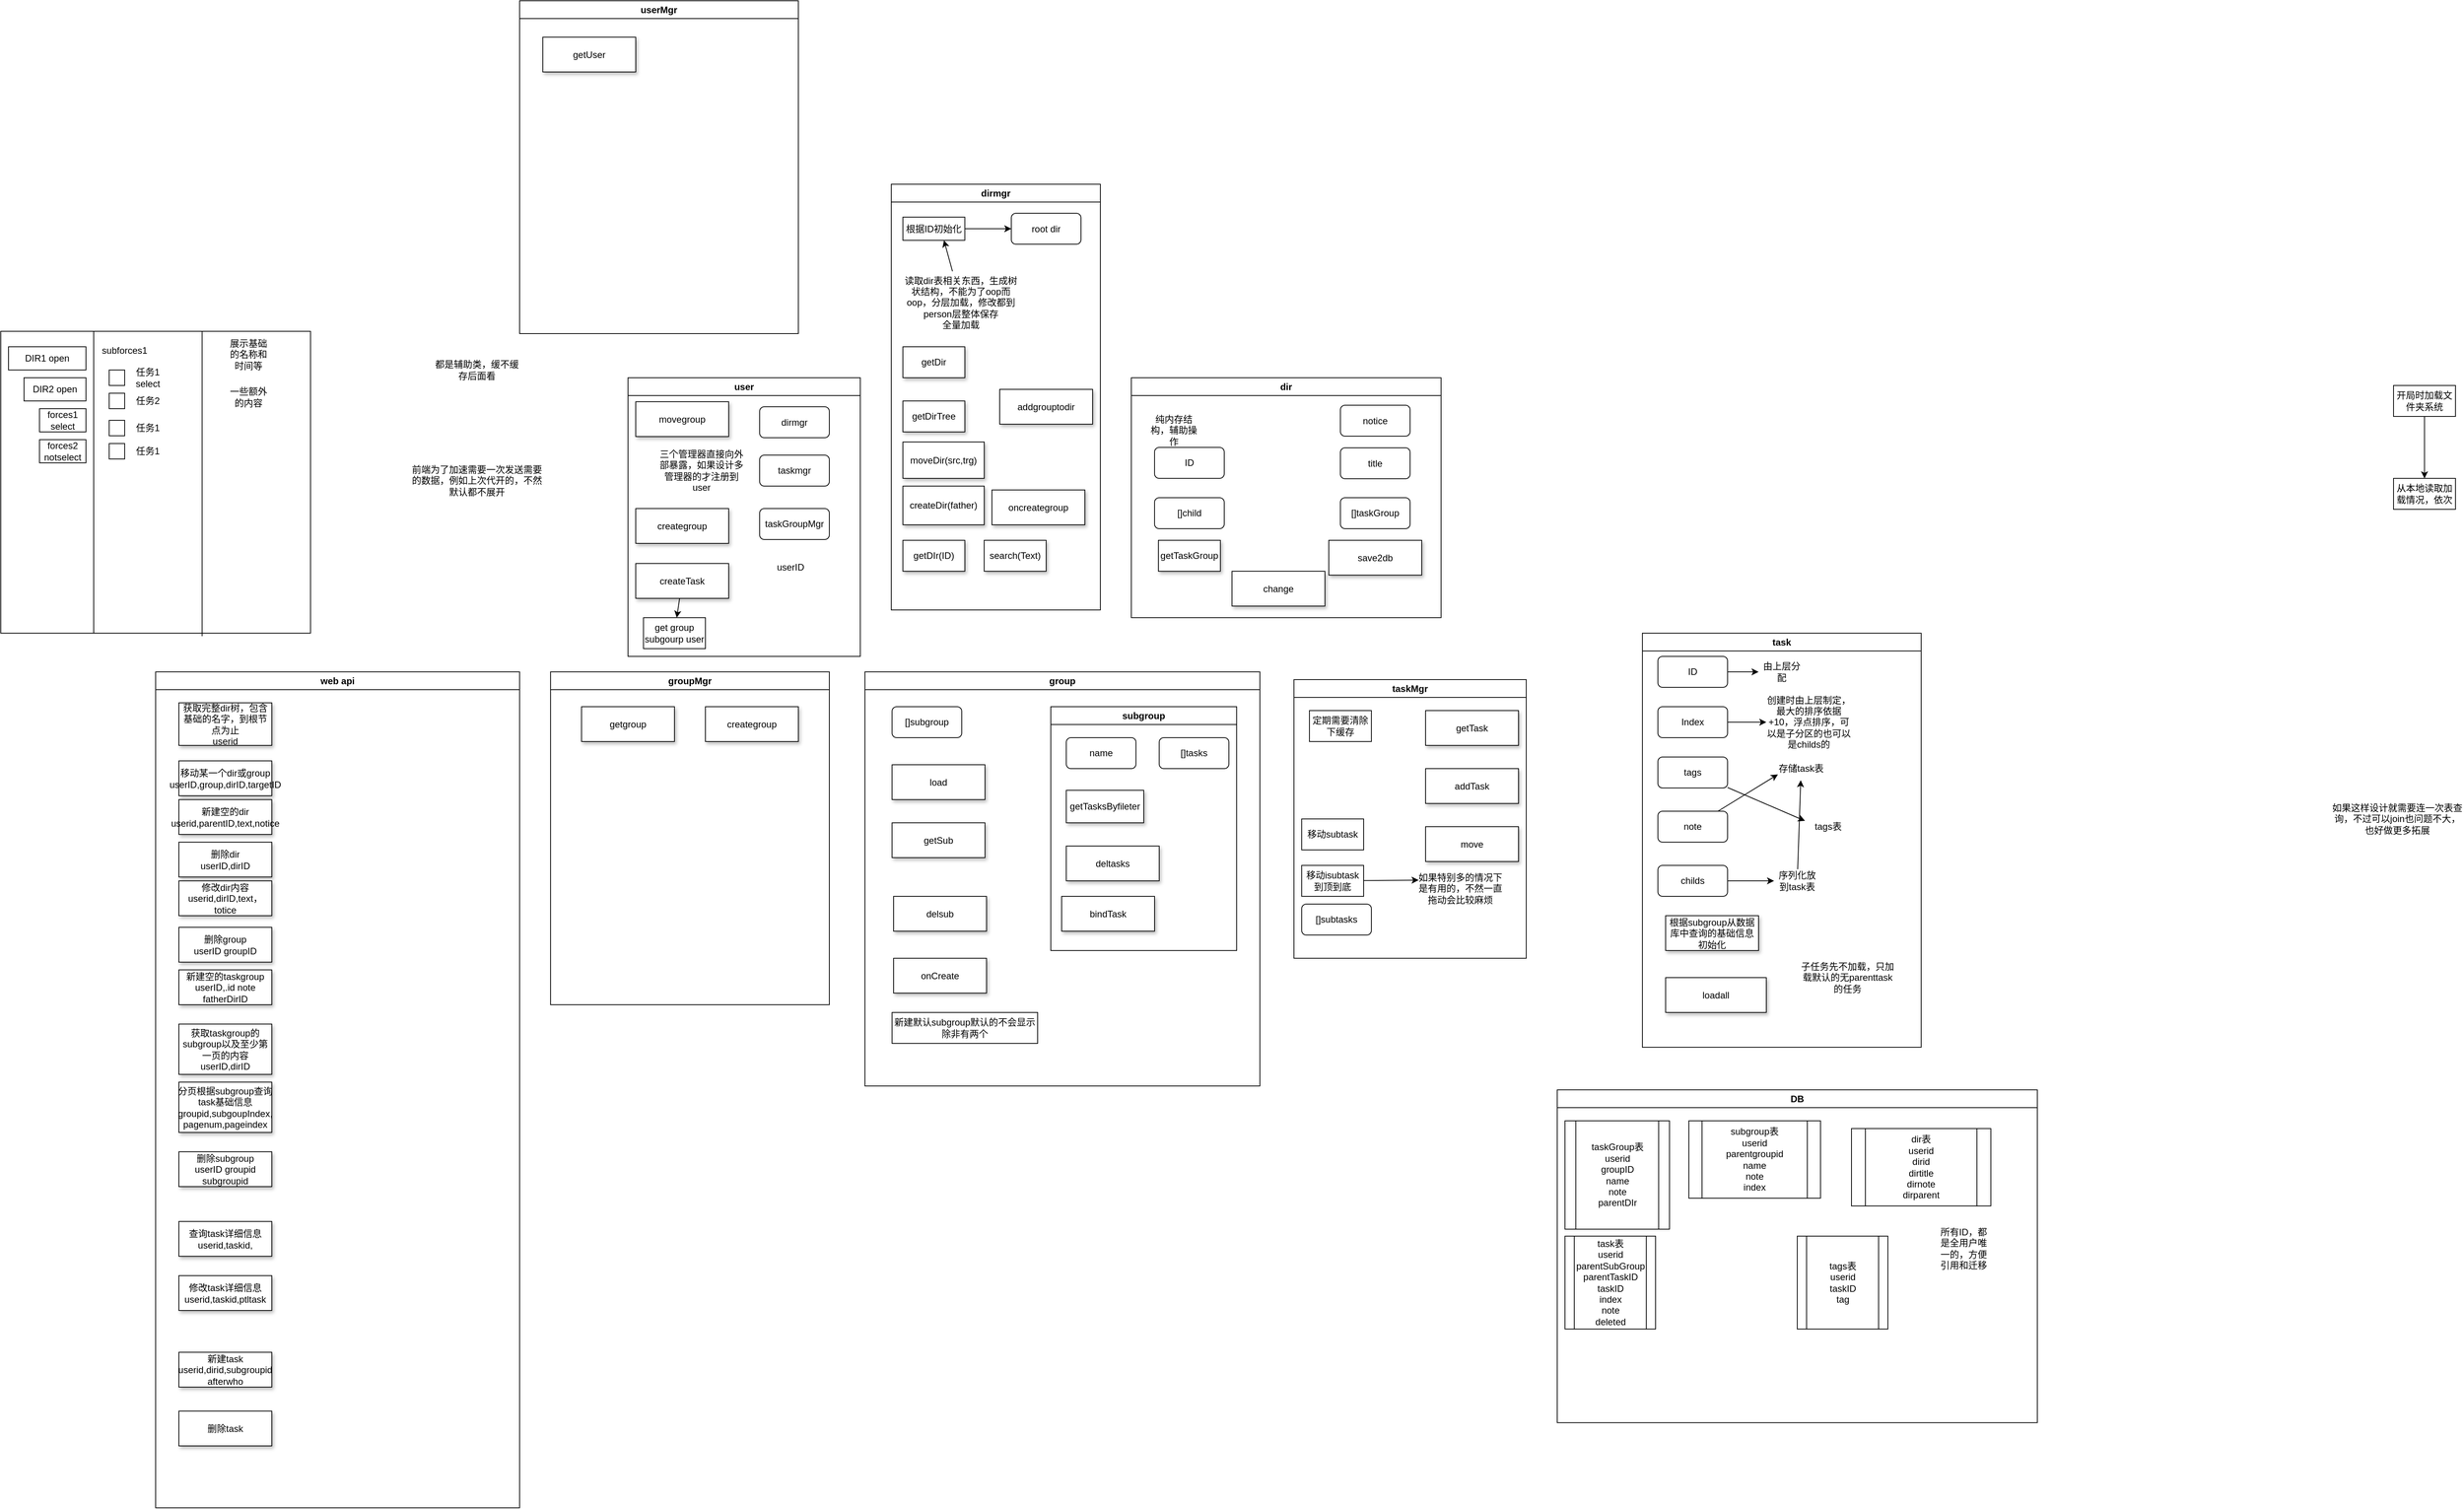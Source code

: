 <mxfile>
    <diagram id="U8_7rPyPP9F2TlcvUt8w" name="第 1 页">
        <mxGraphModel dx="4379" dy="1997" grid="1" gridSize="10" guides="1" tooltips="1" connect="1" arrows="1" fold="1" page="1" pageScale="1" pageWidth="827" pageHeight="1169" math="0" shadow="0">
            <root>
                <mxCell id="0"/>
                <mxCell id="1" parent="0"/>
                <mxCell id="12" value="" style="edgeStyle=none;html=1;" parent="1" source="10" target="11" edge="1">
                    <mxGeometry relative="1" as="geometry"/>
                </mxCell>
                <mxCell id="10" value="开局时加载文件夹系统" style="rounded=0;whiteSpace=wrap;html=1;" parent="1" vertex="1">
                    <mxGeometry x="-190.0" y="80" width="80" height="40" as="geometry"/>
                </mxCell>
                <mxCell id="11" value="从本地读取加载情况，依次" style="rounded=0;whiteSpace=wrap;html=1;" parent="1" vertex="1">
                    <mxGeometry x="-190.0" y="200" width="80" height="40" as="geometry"/>
                </mxCell>
                <mxCell id="13" value="" style="rounded=0;whiteSpace=wrap;html=1;" parent="1" vertex="1">
                    <mxGeometry x="-3280" y="10" width="400" height="390" as="geometry"/>
                </mxCell>
                <mxCell id="14" value="" style="endArrow=none;html=1;" parent="1" edge="1">
                    <mxGeometry width="50" height="50" relative="1" as="geometry">
                        <mxPoint x="-3160" y="400" as="sourcePoint"/>
                        <mxPoint x="-3160" y="10" as="targetPoint"/>
                    </mxGeometry>
                </mxCell>
                <mxCell id="15" value="DIR1 open" style="rounded=0;whiteSpace=wrap;html=1;" parent="1" vertex="1">
                    <mxGeometry x="-3270" y="30" width="100" height="30" as="geometry"/>
                </mxCell>
                <mxCell id="16" value="DIR2 open" style="rounded=0;whiteSpace=wrap;html=1;" parent="1" vertex="1">
                    <mxGeometry x="-3250" y="70" width="80" height="30" as="geometry"/>
                </mxCell>
                <mxCell id="17" value="forces1 select" style="rounded=0;whiteSpace=wrap;html=1;" parent="1" vertex="1">
                    <mxGeometry x="-3230" y="110" width="60" height="30" as="geometry"/>
                </mxCell>
                <mxCell id="18" value="forces2 notselect" style="rounded=0;whiteSpace=wrap;html=1;" parent="1" vertex="1">
                    <mxGeometry x="-3230" y="150" width="60" height="30" as="geometry"/>
                </mxCell>
                <mxCell id="19" value="subforces1" style="text;html=1;strokeColor=none;fillColor=none;align=center;verticalAlign=middle;whiteSpace=wrap;rounded=0;" parent="1" vertex="1">
                    <mxGeometry x="-3150" y="20" width="60" height="30" as="geometry"/>
                </mxCell>
                <mxCell id="22" value="" style="rounded=0;whiteSpace=wrap;html=1;" parent="1" vertex="1">
                    <mxGeometry x="-3140" y="60" width="20" height="20" as="geometry"/>
                </mxCell>
                <mxCell id="23" value="任务1 select" style="text;html=1;strokeColor=none;fillColor=none;align=center;verticalAlign=middle;whiteSpace=wrap;rounded=0;" parent="1" vertex="1">
                    <mxGeometry x="-3120" y="55" width="60" height="30" as="geometry"/>
                </mxCell>
                <mxCell id="32" value="" style="rounded=0;whiteSpace=wrap;html=1;" parent="1" vertex="1">
                    <mxGeometry x="-3140" y="90" width="20" height="20" as="geometry"/>
                </mxCell>
                <mxCell id="33" value="任务2" style="text;html=1;strokeColor=none;fillColor=none;align=center;verticalAlign=middle;whiteSpace=wrap;rounded=0;" parent="1" vertex="1">
                    <mxGeometry x="-3120" y="85" width="60" height="30" as="geometry"/>
                </mxCell>
                <mxCell id="34" value="" style="rounded=0;whiteSpace=wrap;html=1;" parent="1" vertex="1">
                    <mxGeometry x="-3140" y="125" width="20" height="20" as="geometry"/>
                </mxCell>
                <mxCell id="35" value="任务1" style="text;html=1;strokeColor=none;fillColor=none;align=center;verticalAlign=middle;whiteSpace=wrap;rounded=0;" parent="1" vertex="1">
                    <mxGeometry x="-3120" y="120" width="60" height="30" as="geometry"/>
                </mxCell>
                <mxCell id="36" value="" style="rounded=0;whiteSpace=wrap;html=1;" parent="1" vertex="1">
                    <mxGeometry x="-3140" y="155" width="20" height="20" as="geometry"/>
                </mxCell>
                <mxCell id="37" value="任务1" style="text;html=1;strokeColor=none;fillColor=none;align=center;verticalAlign=middle;whiteSpace=wrap;rounded=0;" parent="1" vertex="1">
                    <mxGeometry x="-3120" y="150" width="60" height="30" as="geometry"/>
                </mxCell>
                <mxCell id="38" value="" style="endArrow=none;html=1;exitX=0.65;exitY=1.01;exitDx=0;exitDy=0;exitPerimeter=0;" parent="1" source="13" edge="1">
                    <mxGeometry width="50" height="50" relative="1" as="geometry">
                        <mxPoint x="-3070" y="60" as="sourcePoint"/>
                        <mxPoint x="-3020" y="10" as="targetPoint"/>
                    </mxGeometry>
                </mxCell>
                <mxCell id="39" value="展示基础的名称和时间等" style="text;html=1;strokeColor=none;fillColor=none;align=center;verticalAlign=middle;whiteSpace=wrap;rounded=0;" parent="1" vertex="1">
                    <mxGeometry x="-2990" y="25" width="60" height="30" as="geometry"/>
                </mxCell>
                <mxCell id="40" value="一些额外的内容" style="text;html=1;strokeColor=none;fillColor=none;align=center;verticalAlign=middle;whiteSpace=wrap;rounded=0;" parent="1" vertex="1">
                    <mxGeometry x="-2990" y="80" width="60" height="30" as="geometry"/>
                </mxCell>
                <mxCell id="42" value="task" style="swimlane;whiteSpace=wrap;html=1;" parent="1" vertex="1">
                    <mxGeometry x="-1160" y="400" width="360" height="535" as="geometry"/>
                </mxCell>
                <mxCell id="54" value="" style="edgeStyle=none;html=1;" parent="42" source="43" target="53" edge="1">
                    <mxGeometry relative="1" as="geometry"/>
                </mxCell>
                <mxCell id="43" value="ID" style="rounded=1;whiteSpace=wrap;html=1;" parent="42" vertex="1">
                    <mxGeometry x="20" y="30" width="90" height="40" as="geometry"/>
                </mxCell>
                <mxCell id="59" value="" style="edgeStyle=none;html=1;" parent="42" source="44" target="58" edge="1">
                    <mxGeometry relative="1" as="geometry"/>
                </mxCell>
                <mxCell id="44" value="Index" style="rounded=1;whiteSpace=wrap;html=1;" parent="42" vertex="1">
                    <mxGeometry x="20" y="95" width="90" height="40" as="geometry"/>
                </mxCell>
                <mxCell id="63" style="edgeStyle=none;html=1;entryX=0;entryY=0.25;entryDx=0;entryDy=0;" parent="42" source="45" target="62" edge="1">
                    <mxGeometry relative="1" as="geometry"/>
                </mxCell>
                <mxCell id="45" value="tags" style="rounded=1;whiteSpace=wrap;html=1;" parent="42" vertex="1">
                    <mxGeometry x="20" y="160" width="90" height="40" as="geometry"/>
                </mxCell>
                <mxCell id="57" style="edgeStyle=none;html=1;entryX=0;entryY=0.75;entryDx=0;entryDy=0;" parent="42" source="46" target="55" edge="1">
                    <mxGeometry relative="1" as="geometry"/>
                </mxCell>
                <mxCell id="46" value="note" style="rounded=1;whiteSpace=wrap;html=1;" parent="42" vertex="1">
                    <mxGeometry x="20" y="230" width="90" height="40" as="geometry"/>
                </mxCell>
                <mxCell id="64" style="edgeStyle=none;html=1;entryX=0;entryY=0.5;entryDx=0;entryDy=0;" parent="42" source="47" target="65" edge="1">
                    <mxGeometry relative="1" as="geometry"/>
                </mxCell>
                <mxCell id="47" value="childs" style="rounded=1;whiteSpace=wrap;html=1;" parent="42" vertex="1">
                    <mxGeometry x="20" y="300" width="90" height="40" as="geometry"/>
                </mxCell>
                <mxCell id="53" value="由上层分配" style="text;html=1;strokeColor=none;fillColor=none;align=center;verticalAlign=middle;whiteSpace=wrap;rounded=0;" parent="42" vertex="1">
                    <mxGeometry x="150" y="35" width="60" height="30" as="geometry"/>
                </mxCell>
                <mxCell id="55" value="存储task表" style="text;html=1;strokeColor=none;fillColor=none;align=center;verticalAlign=middle;whiteSpace=wrap;rounded=0;" parent="42" vertex="1">
                    <mxGeometry x="175" y="160" width="60" height="30" as="geometry"/>
                </mxCell>
                <mxCell id="58" value="创建时由上层制定，最大的排序依据+10，浮点排序，可以是子分区的也可以是childs的" style="text;html=1;strokeColor=none;fillColor=none;align=center;verticalAlign=middle;whiteSpace=wrap;rounded=0;" parent="42" vertex="1">
                    <mxGeometry x="160" y="100" width="110" height="30" as="geometry"/>
                </mxCell>
                <mxCell id="62" value="tags表" style="text;html=1;strokeColor=none;fillColor=none;align=center;verticalAlign=middle;whiteSpace=wrap;rounded=0;" parent="42" vertex="1">
                    <mxGeometry x="210" y="235" width="60" height="30" as="geometry"/>
                </mxCell>
                <mxCell id="66" style="edgeStyle=none;html=1;" parent="42" source="65" target="55" edge="1">
                    <mxGeometry relative="1" as="geometry"/>
                </mxCell>
                <mxCell id="65" value="序列化放到task表" style="text;html=1;strokeColor=none;fillColor=none;align=center;verticalAlign=middle;whiteSpace=wrap;rounded=0;" parent="42" vertex="1">
                    <mxGeometry x="170" y="305" width="60" height="30" as="geometry"/>
                </mxCell>
                <mxCell id="105" value="loadall" style="rounded=0;whiteSpace=wrap;html=1;shadow=1;glass=0;" parent="42" vertex="1">
                    <mxGeometry x="30" y="445" width="130" height="45" as="geometry"/>
                </mxCell>
                <mxCell id="130" value="根据subgroup从数据库中查询的基础信息初始化" style="rounded=0;whiteSpace=wrap;html=1;shadow=1;glass=0;" parent="42" vertex="1">
                    <mxGeometry x="30" y="365" width="120" height="45" as="geometry"/>
                </mxCell>
                <mxCell id="151" value="子任务先不加载，只加载默认的无parenttask的任务" style="text;html=1;strokeColor=none;fillColor=none;align=center;verticalAlign=middle;whiteSpace=wrap;rounded=0;" parent="42" vertex="1">
                    <mxGeometry x="200" y="420" width="130" height="50" as="geometry"/>
                </mxCell>
                <mxCell id="68" value="user" style="swimlane;whiteSpace=wrap;html=1;" parent="1" vertex="1">
                    <mxGeometry x="-2470" y="70" width="300" height="360" as="geometry"/>
                </mxCell>
                <mxCell id="90" value="dirmgr" style="rounded=1;whiteSpace=wrap;html=1;" parent="68" vertex="1">
                    <mxGeometry x="170" y="37.5" width="90" height="40" as="geometry"/>
                </mxCell>
                <mxCell id="135" value="taskmgr" style="rounded=1;whiteSpace=wrap;html=1;" parent="68" vertex="1">
                    <mxGeometry x="170" y="100" width="90" height="40" as="geometry"/>
                </mxCell>
                <mxCell id="137" value="taskGroupMgr" style="rounded=1;whiteSpace=wrap;html=1;" parent="68" vertex="1">
                    <mxGeometry x="170" y="169" width="90" height="40" as="geometry"/>
                </mxCell>
                <mxCell id="175" value="movegroup" style="rounded=0;whiteSpace=wrap;html=1;shadow=1;glass=0;" vertex="1" parent="68">
                    <mxGeometry x="10" y="31" width="120" height="45" as="geometry"/>
                </mxCell>
                <mxCell id="176" value="三个管理器直接向外部暴露，如果设计多管理器的才注册到user" style="text;html=1;strokeColor=none;fillColor=none;align=center;verticalAlign=middle;whiteSpace=wrap;rounded=0;" vertex="1" parent="68">
                    <mxGeometry x="40" y="105" width="110" height="30" as="geometry"/>
                </mxCell>
                <mxCell id="177" value="userID" style="text;html=1;strokeColor=none;fillColor=none;align=center;verticalAlign=middle;whiteSpace=wrap;rounded=0;" vertex="1" parent="68">
                    <mxGeometry x="180" y="230" width="60" height="30" as="geometry"/>
                </mxCell>
                <mxCell id="183" value="creategroup" style="rounded=0;whiteSpace=wrap;html=1;shadow=1;glass=0;" vertex="1" parent="68">
                    <mxGeometry x="10" y="169" width="120" height="45" as="geometry"/>
                </mxCell>
                <mxCell id="195" value="" style="edgeStyle=none;html=1;" edge="1" parent="68" source="193" target="194">
                    <mxGeometry relative="1" as="geometry"/>
                </mxCell>
                <mxCell id="193" value="createTask" style="rounded=0;whiteSpace=wrap;html=1;shadow=1;glass=0;" vertex="1" parent="68">
                    <mxGeometry x="10" y="240" width="120" height="45" as="geometry"/>
                </mxCell>
                <mxCell id="194" value="get group subgourp user" style="rounded=0;whiteSpace=wrap;html=1;" vertex="1" parent="68">
                    <mxGeometry x="20" y="310" width="80" height="40" as="geometry"/>
                </mxCell>
                <mxCell id="77" value="dir" style="swimlane;whiteSpace=wrap;html=1;" parent="1" vertex="1">
                    <mxGeometry x="-1820" y="70" width="400" height="310" as="geometry"/>
                </mxCell>
                <mxCell id="84" value="纯内存结构，辅助操作" style="text;html=1;strokeColor=none;fillColor=none;align=center;verticalAlign=middle;whiteSpace=wrap;rounded=0;" parent="77" vertex="1">
                    <mxGeometry x="20" y="45" width="70" height="45" as="geometry"/>
                </mxCell>
                <mxCell id="87" value="[]taskGroup" style="rounded=1;whiteSpace=wrap;html=1;" parent="77" vertex="1">
                    <mxGeometry x="270" y="155" width="90" height="40" as="geometry"/>
                </mxCell>
                <mxCell id="88" value="[]child" style="rounded=1;whiteSpace=wrap;html=1;" parent="77" vertex="1">
                    <mxGeometry x="30" y="155" width="90" height="40" as="geometry"/>
                </mxCell>
                <mxCell id="97" value="ID" style="rounded=1;whiteSpace=wrap;html=1;" parent="77" vertex="1">
                    <mxGeometry x="30" y="90" width="90" height="40" as="geometry"/>
                </mxCell>
                <mxCell id="98" value="title" style="rounded=1;whiteSpace=wrap;html=1;" parent="77" vertex="1">
                    <mxGeometry x="270" y="90.5" width="90" height="40" as="geometry"/>
                </mxCell>
                <mxCell id="99" value="notice" style="rounded=1;whiteSpace=wrap;html=1;" parent="77" vertex="1">
                    <mxGeometry x="270" y="35.5" width="90" height="40" as="geometry"/>
                </mxCell>
                <mxCell id="101" value="getTaskGroup" style="rounded=0;whiteSpace=wrap;html=1;shadow=1;glass=0;" parent="77" vertex="1">
                    <mxGeometry x="35" y="210" width="80" height="40" as="geometry"/>
                </mxCell>
                <mxCell id="170" value="save2db" style="rounded=0;whiteSpace=wrap;html=1;shadow=1;glass=0;" vertex="1" parent="77">
                    <mxGeometry x="255" y="210" width="120" height="45" as="geometry"/>
                </mxCell>
                <mxCell id="171" value="change" style="rounded=0;whiteSpace=wrap;html=1;shadow=1;glass=0;" vertex="1" parent="77">
                    <mxGeometry x="130" y="250" width="120" height="45" as="geometry"/>
                </mxCell>
                <mxCell id="89" value="dirmgr" style="swimlane;whiteSpace=wrap;html=1;" parent="1" vertex="1">
                    <mxGeometry x="-2130" y="-180" width="270" height="550" as="geometry"/>
                </mxCell>
                <mxCell id="78" value="根据ID初始化" style="rounded=0;whiteSpace=wrap;html=1;" parent="89" vertex="1">
                    <mxGeometry x="15" y="42.5" width="80" height="30" as="geometry"/>
                </mxCell>
                <mxCell id="79" value="root dir" style="rounded=1;whiteSpace=wrap;html=1;" parent="89" vertex="1">
                    <mxGeometry x="155" y="37.5" width="90" height="40" as="geometry"/>
                </mxCell>
                <mxCell id="85" value="读取dir表相关东西，生成树状结构，不能为了oop而oop，分层加载，修改都到person层整体保存&lt;br&gt;全量加载&lt;br&gt;" style="text;html=1;strokeColor=none;fillColor=none;align=center;verticalAlign=middle;whiteSpace=wrap;rounded=0;" parent="89" vertex="1">
                    <mxGeometry x="15" y="112.5" width="150" height="80" as="geometry"/>
                </mxCell>
                <mxCell id="86" style="edgeStyle=none;html=1;entryX=0.663;entryY=1;entryDx=0;entryDy=0;entryPerimeter=0;" parent="89" source="85" target="78" edge="1">
                    <mxGeometry relative="1" as="geometry"/>
                </mxCell>
                <mxCell id="81" style="edgeStyle=none;html=1;entryX=0;entryY=0.5;entryDx=0;entryDy=0;" parent="89" source="78" target="79" edge="1">
                    <mxGeometry relative="1" as="geometry"/>
                </mxCell>
                <mxCell id="92" value="getDir" style="rounded=0;whiteSpace=wrap;html=1;shadow=1;glass=0;" parent="89" vertex="1">
                    <mxGeometry x="15" y="210" width="80" height="40" as="geometry"/>
                </mxCell>
                <mxCell id="93" value="getDirTree" style="rounded=0;whiteSpace=wrap;html=1;shadow=1;glass=0;" parent="89" vertex="1">
                    <mxGeometry x="15" y="280" width="80" height="40" as="geometry"/>
                </mxCell>
                <mxCell id="94" value="moveDir(src,trg)" style="rounded=0;whiteSpace=wrap;html=1;shadow=1;glass=0;" parent="89" vertex="1">
                    <mxGeometry x="15" y="333" width="105" height="47" as="geometry"/>
                </mxCell>
                <mxCell id="95" value="createDir(father)" style="rounded=0;whiteSpace=wrap;html=1;shadow=1;glass=0;" parent="89" vertex="1">
                    <mxGeometry x="15" y="390" width="105" height="50" as="geometry"/>
                </mxCell>
                <mxCell id="96" value="getDIr(ID)" style="rounded=0;whiteSpace=wrap;html=1;shadow=1;glass=0;" parent="89" vertex="1">
                    <mxGeometry x="15" y="460" width="80" height="40" as="geometry"/>
                </mxCell>
                <mxCell id="100" value="search(Text)" style="rounded=0;whiteSpace=wrap;html=1;shadow=1;glass=0;" parent="89" vertex="1">
                    <mxGeometry x="120" y="460" width="80" height="40" as="geometry"/>
                </mxCell>
                <mxCell id="182" value="oncreategroup" style="rounded=0;whiteSpace=wrap;html=1;shadow=1;glass=0;" vertex="1" parent="89">
                    <mxGeometry x="130" y="395" width="120" height="45" as="geometry"/>
                </mxCell>
                <mxCell id="184" value="addgrouptodir" style="rounded=0;whiteSpace=wrap;html=1;shadow=1;glass=0;" vertex="1" parent="89">
                    <mxGeometry x="140" y="265" width="120" height="45" as="geometry"/>
                </mxCell>
                <mxCell id="102" value="group" style="swimlane;whiteSpace=wrap;html=1;" parent="1" vertex="1">
                    <mxGeometry x="-2164" y="450" width="510" height="535" as="geometry"/>
                </mxCell>
                <mxCell id="106" value="[]subgroup" style="rounded=1;whiteSpace=wrap;html=1;" parent="102" vertex="1">
                    <mxGeometry x="35" y="45" width="90" height="40" as="geometry"/>
                </mxCell>
                <mxCell id="108" value="subgroup" style="swimlane;whiteSpace=wrap;html=1;" parent="102" vertex="1">
                    <mxGeometry x="240" y="45" width="240" height="315" as="geometry"/>
                </mxCell>
                <mxCell id="113" value="name" style="rounded=1;whiteSpace=wrap;html=1;" parent="108" vertex="1">
                    <mxGeometry x="20" y="40" width="90" height="40" as="geometry"/>
                </mxCell>
                <mxCell id="118" value="[]tasks" style="rounded=1;whiteSpace=wrap;html=1;" parent="108" vertex="1">
                    <mxGeometry x="140" y="40" width="90" height="40" as="geometry"/>
                </mxCell>
                <mxCell id="119" value="getTasksByfileter" style="rounded=0;whiteSpace=wrap;html=1;shadow=1;glass=0;" parent="108" vertex="1">
                    <mxGeometry x="20" y="108" width="100" height="42" as="geometry"/>
                </mxCell>
                <mxCell id="187" value="deltasks" style="rounded=0;whiteSpace=wrap;html=1;shadow=1;glass=0;" vertex="1" parent="108">
                    <mxGeometry x="20" y="180" width="120" height="45" as="geometry"/>
                </mxCell>
                <mxCell id="190" value="bindTask" style="rounded=0;whiteSpace=wrap;html=1;shadow=1;glass=0;" vertex="1" parent="108">
                    <mxGeometry x="14" y="245" width="120" height="45" as="geometry"/>
                </mxCell>
                <mxCell id="114" value="load" style="rounded=0;whiteSpace=wrap;html=1;shadow=1;glass=0;" parent="102" vertex="1">
                    <mxGeometry x="35" y="120" width="120" height="45" as="geometry"/>
                </mxCell>
                <mxCell id="115" value="getSub" style="rounded=0;whiteSpace=wrap;html=1;shadow=1;glass=0;" parent="102" vertex="1">
                    <mxGeometry x="35" y="195" width="120" height="45" as="geometry"/>
                </mxCell>
                <mxCell id="185" value="delsub" style="rounded=0;whiteSpace=wrap;html=1;shadow=1;glass=0;" vertex="1" parent="102">
                    <mxGeometry x="37" y="290" width="120" height="45" as="geometry"/>
                </mxCell>
                <mxCell id="191" value="onCreate" style="rounded=0;whiteSpace=wrap;html=1;shadow=1;glass=0;" vertex="1" parent="102">
                    <mxGeometry x="37" y="370" width="120" height="45" as="geometry"/>
                </mxCell>
                <mxCell id="192" value="新建默认subgroup默认的不会显示除非有两个" style="rounded=0;whiteSpace=wrap;html=1;" vertex="1" parent="102">
                    <mxGeometry x="35" y="440" width="188" height="40" as="geometry"/>
                </mxCell>
                <mxCell id="116" value="前端为了加速需要一次发送需要的数据，例如上次代开的，不然默认都不展开" style="text;html=1;strokeColor=none;fillColor=none;align=center;verticalAlign=middle;whiteSpace=wrap;rounded=0;" parent="1" vertex="1">
                    <mxGeometry x="-2750" y="165" width="170" height="75" as="geometry"/>
                </mxCell>
                <mxCell id="120" value="web api" style="swimlane;whiteSpace=wrap;html=1;" parent="1" vertex="1">
                    <mxGeometry x="-3080" y="450" width="470" height="1080" as="geometry"/>
                </mxCell>
                <mxCell id="121" value="获取完整dir树，包含&lt;br&gt;基础的名字，到根节点为止&lt;br&gt;userid" style="rounded=0;whiteSpace=wrap;html=1;shadow=1;glass=0;" parent="120" vertex="1">
                    <mxGeometry x="30" y="40" width="120" height="55" as="geometry"/>
                </mxCell>
                <mxCell id="122" value="获取taskgroup的subgroup以及至少第一页的内容&lt;br&gt;userID,dirID" style="rounded=0;whiteSpace=wrap;html=1;shadow=1;glass=0;" parent="120" vertex="1">
                    <mxGeometry x="30" y="455" width="120" height="65" as="geometry"/>
                </mxCell>
                <mxCell id="123" value="分页根据subgroup查询task基础信息&lt;br&gt;groupid,subgoupIndex,&lt;br&gt;pagenum,pageindex" style="rounded=0;whiteSpace=wrap;html=1;shadow=1;glass=0;" parent="120" vertex="1">
                    <mxGeometry x="30" y="530" width="120" height="65" as="geometry"/>
                </mxCell>
                <mxCell id="124" value="查询task详细信息&lt;br&gt;userid,taskid," style="rounded=0;whiteSpace=wrap;html=1;shadow=1;glass=0;" parent="120" vertex="1">
                    <mxGeometry x="30" y="710" width="120" height="45" as="geometry"/>
                </mxCell>
                <mxCell id="125" value="修改task详细信息&lt;br&gt;userid,taskid,ptltask" style="rounded=0;whiteSpace=wrap;html=1;shadow=1;glass=0;" parent="120" vertex="1">
                    <mxGeometry x="30" y="780" width="120" height="45" as="geometry"/>
                </mxCell>
                <mxCell id="126" value="移动某一个dir或group&lt;br&gt;userID,group,dirID,targetID" style="rounded=0;whiteSpace=wrap;html=1;shadow=1;glass=0;" parent="120" vertex="1">
                    <mxGeometry x="30" y="115" width="120" height="45" as="geometry"/>
                </mxCell>
                <mxCell id="127" value="新建空的dir&lt;br&gt;userid,parentID,text,notice" style="rounded=0;whiteSpace=wrap;html=1;shadow=1;glass=0;" parent="120" vertex="1">
                    <mxGeometry x="30" y="165" width="120" height="45" as="geometry"/>
                </mxCell>
                <mxCell id="128" value="新建空的taskgroup&lt;br&gt;userID,.id note fatherDirID" style="rounded=0;whiteSpace=wrap;html=1;shadow=1;glass=0;" parent="120" vertex="1">
                    <mxGeometry x="30" y="385" width="120" height="45" as="geometry"/>
                </mxCell>
                <mxCell id="132" value="新建task&lt;br&gt;userid,dirid,subgroupid&lt;br&gt;afterwho" style="rounded=0;whiteSpace=wrap;html=1;shadow=1;glass=0;" parent="120" vertex="1">
                    <mxGeometry x="30" y="879" width="120" height="45" as="geometry"/>
                </mxCell>
                <mxCell id="133" value="修改dir内容&lt;br&gt;userid,dirID,text，totice" style="rounded=0;whiteSpace=wrap;html=1;shadow=1;glass=0;" parent="120" vertex="1">
                    <mxGeometry x="30" y="270" width="120" height="45" as="geometry"/>
                </mxCell>
                <mxCell id="161" value="删除dir&lt;br&gt;userID,dirID" style="rounded=0;whiteSpace=wrap;html=1;shadow=1;glass=0;" parent="120" vertex="1">
                    <mxGeometry x="30" y="220" width="120" height="45" as="geometry"/>
                </mxCell>
                <mxCell id="164" value="删除subgroup&lt;br&gt;userID groupid subgroupid" style="rounded=0;whiteSpace=wrap;html=1;shadow=1;glass=0;" parent="120" vertex="1">
                    <mxGeometry x="30" y="620" width="120" height="45" as="geometry"/>
                </mxCell>
                <mxCell id="165" value="删除task" style="rounded=0;whiteSpace=wrap;html=1;shadow=1;glass=0;" parent="120" vertex="1">
                    <mxGeometry x="30" y="955" width="120" height="45" as="geometry"/>
                </mxCell>
                <mxCell id="166" value="删除group&lt;br&gt;userID groupID" style="rounded=0;whiteSpace=wrap;html=1;shadow=1;glass=0;" parent="120" vertex="1">
                    <mxGeometry x="30" y="330" width="120" height="45" as="geometry"/>
                </mxCell>
                <mxCell id="143" value="taskMgr" style="swimlane;whiteSpace=wrap;html=1;" parent="1" vertex="1">
                    <mxGeometry x="-1610" y="460" width="300" height="360" as="geometry"/>
                </mxCell>
                <mxCell id="156" value="getTask" style="rounded=0;whiteSpace=wrap;html=1;shadow=1;glass=0;" parent="143" vertex="1">
                    <mxGeometry x="170" y="40" width="120" height="45" as="geometry"/>
                </mxCell>
                <mxCell id="157" value="定期需要清除下缓存" style="rounded=0;whiteSpace=wrap;html=1;" parent="143" vertex="1">
                    <mxGeometry x="20" y="40" width="80" height="40" as="geometry"/>
                </mxCell>
                <mxCell id="158" value="addTask" style="rounded=0;whiteSpace=wrap;html=1;shadow=1;glass=0;" parent="143" vertex="1">
                    <mxGeometry x="170" y="115" width="120" height="45" as="geometry"/>
                </mxCell>
                <mxCell id="160" value="move" style="rounded=0;whiteSpace=wrap;html=1;shadow=1;glass=0;" parent="143" vertex="1">
                    <mxGeometry x="170" y="190" width="120" height="45" as="geometry"/>
                </mxCell>
                <mxCell id="69" value="移动subtask" style="rounded=0;whiteSpace=wrap;html=1;" parent="143" vertex="1">
                    <mxGeometry x="10" y="180" width="80" height="40" as="geometry"/>
                </mxCell>
                <mxCell id="70" value="移动isubtask到顶到底" style="rounded=0;whiteSpace=wrap;html=1;" parent="143" vertex="1">
                    <mxGeometry x="10" y="240" width="80" height="40" as="geometry"/>
                </mxCell>
                <mxCell id="73" value="如果特别多的情况下是有用的，不然一直拖动会比较麻烦" style="text;html=1;strokeColor=none;fillColor=none;align=center;verticalAlign=middle;whiteSpace=wrap;rounded=0;" parent="143" vertex="1">
                    <mxGeometry x="160" y="230" width="110" height="80" as="geometry"/>
                </mxCell>
                <mxCell id="72" style="edgeStyle=none;html=1;entryX=0.009;entryY=0.363;entryDx=0;entryDy=0;entryPerimeter=0;" parent="143" source="70" target="73" edge="1">
                    <mxGeometry relative="1" as="geometry">
                        <mxPoint x="140" y="260" as="targetPoint"/>
                    </mxGeometry>
                </mxCell>
                <mxCell id="159" value="[]subtasks" style="rounded=1;whiteSpace=wrap;html=1;" parent="143" vertex="1">
                    <mxGeometry x="10" y="290" width="90" height="40" as="geometry"/>
                </mxCell>
                <mxCell id="153" value="如果这样设计就需要连一次表查询，不过可以join也问题不大，也好做更多拓展" style="text;html=1;strokeColor=none;fillColor=none;align=center;verticalAlign=middle;whiteSpace=wrap;rounded=0;" parent="1" vertex="1">
                    <mxGeometry x="-270" y="580" width="170" height="120" as="geometry"/>
                </mxCell>
                <mxCell id="167" value="DB" style="swimlane;whiteSpace=wrap;html=1;" parent="1" vertex="1">
                    <mxGeometry x="-1270" y="990" width="620" height="430" as="geometry"/>
                </mxCell>
                <mxCell id="155" value="subgroup表&lt;br&gt;userid&lt;br&gt;parentgroupid&lt;br&gt;name&lt;br&gt;note&lt;br&gt;index" style="shape=process;whiteSpace=wrap;html=1;backgroundOutline=1;" parent="167" vertex="1">
                    <mxGeometry x="170" y="40" width="170" height="100" as="geometry"/>
                </mxCell>
                <mxCell id="139" value="taskGroup表&lt;br&gt;userid&lt;br&gt;groupID&lt;br&gt;name&lt;br&gt;note&lt;br&gt;parentDIr" style="shape=process;whiteSpace=wrap;html=1;backgroundOutline=1;" parent="167" vertex="1">
                    <mxGeometry x="10" y="40" width="135" height="140" as="geometry"/>
                </mxCell>
                <mxCell id="149" value="task表&lt;br&gt;userid&lt;br&gt;parentSubGroup&lt;br&gt;parentTaskID&lt;br&gt;taskID&lt;br&gt;index&lt;br&gt;note&lt;br&gt;deleted" style="shape=process;whiteSpace=wrap;html=1;backgroundOutline=1;" parent="167" vertex="1">
                    <mxGeometry x="10" y="189" width="117" height="120" as="geometry"/>
                </mxCell>
                <mxCell id="150" value="tags表&lt;br&gt;userid&lt;br&gt;taskID&lt;br&gt;tag" style="shape=process;whiteSpace=wrap;html=1;backgroundOutline=1;" parent="167" vertex="1">
                    <mxGeometry x="310" y="189" width="117" height="120" as="geometry"/>
                </mxCell>
                <mxCell id="169" value="dir表&lt;br&gt;userid&lt;br&gt;dirid&lt;br&gt;dirtitle&lt;br&gt;dirnote&lt;br&gt;dirparent" style="shape=process;whiteSpace=wrap;html=1;backgroundOutline=1;" vertex="1" parent="167">
                    <mxGeometry x="380" y="50" width="180" height="100" as="geometry"/>
                </mxCell>
                <mxCell id="196" value="所有ID，都是全用户唯一的，方便引用和迁移" style="text;html=1;strokeColor=none;fillColor=none;align=center;verticalAlign=middle;whiteSpace=wrap;rounded=0;" vertex="1" parent="167">
                    <mxGeometry x="490" y="170" width="70" height="70" as="geometry"/>
                </mxCell>
                <mxCell id="168" value="都是辅助类，缓不缓存后面看" style="text;html=1;strokeColor=none;fillColor=none;align=center;verticalAlign=middle;whiteSpace=wrap;rounded=0;" parent="1" vertex="1">
                    <mxGeometry x="-2720" y="40" width="110" height="40" as="geometry"/>
                </mxCell>
                <mxCell id="173" value="groupMgr" style="swimlane;whiteSpace=wrap;html=1;" vertex="1" parent="1">
                    <mxGeometry x="-2570" y="450" width="360" height="430" as="geometry"/>
                </mxCell>
                <mxCell id="174" value="getgroup" style="rounded=0;whiteSpace=wrap;html=1;shadow=1;glass=0;" vertex="1" parent="173">
                    <mxGeometry x="40" y="45" width="120" height="45" as="geometry"/>
                </mxCell>
                <mxCell id="181" value="creategroup" style="rounded=0;whiteSpace=wrap;html=1;shadow=1;glass=0;" vertex="1" parent="173">
                    <mxGeometry x="200" y="45" width="120" height="45" as="geometry"/>
                </mxCell>
                <mxCell id="179" value="userMgr" style="swimlane;whiteSpace=wrap;html=1;" vertex="1" parent="1">
                    <mxGeometry x="-2610" y="-417" width="360" height="430" as="geometry"/>
                </mxCell>
                <mxCell id="180" value="getUser" style="rounded=0;whiteSpace=wrap;html=1;shadow=1;glass=0;" vertex="1" parent="179">
                    <mxGeometry x="30" y="47" width="120" height="45" as="geometry"/>
                </mxCell>
            </root>
        </mxGraphModel>
    </diagram>
</mxfile>